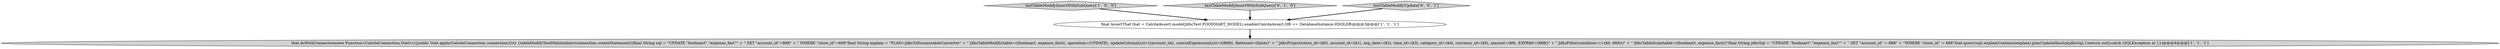 digraph {
0 [style = filled, label = "testTableModifyInsertWithSubQuery['1', '0', '0']", fillcolor = lightgray, shape = diamond image = "AAA0AAABBB1BBB"];
3 [style = filled, label = "testTableModifyInsertWithSubQuery['0', '1', '0']", fillcolor = lightgray, shape = diamond image = "AAA0AAABBB2BBB"];
4 [style = filled, label = "testTableModifyUpdate['0', '0', '1']", fillcolor = lightgray, shape = diamond image = "AAA0AAABBB3BBB"];
1 [style = filled, label = "final AssertThat that = CalciteAssert.model(JdbcTest.FOODMART_MODEL).enable(CalciteAssert.DB == DatabaseInstance.HSQLDB)@@@3@@@['1', '1', '1']", fillcolor = white, shape = ellipse image = "AAA0AAABBB1BBB"];
2 [style = filled, label = "that.doWithConnection(new Function<CalciteConnection,Void>(){public Void apply(CalciteConnection connection){try {tableModifyTestDbInitializer(connection.createStatement())final String sql = \"UPDATE \"foodmart\".\"expense_fact\"\" + \" SET \"account_id\"=888\" + \" WHERE \"store_id\"=666\"final String explain = \"PLAN=JdbcToEnumerableConverter\" + \" JdbcTableModify(table=((foodmart, expense_fact((, operation=(UPDATE(, updateColumnList=((account_id((, sourceExpressionList=((888((, flattened=(false()\" + \" JdbcProject(store_id=($0(, account_id=($1(, exp_date=($2(, time_id=($3(, category_id=($4(, currency_id=($5(, amount=($6(, EXPR$0=(888()\" + \" JdbcFilter(condition=(=($0, 666)()\" + \" JdbcTableScan(table=((foodmart, expense_fact(()\"final String jdbcSql = \"UPDATE \"foodmart\".\"expense_fact\"\" + \" SET \"account_id\" = 888\" + \"WHERE \"store_id\" = 666\"that.query(sql).explainContains(explain).planUpdateHasSql(jdbcSql,1)return null}catch (SQLException e) }})@@@4@@@['1', '1', '1']", fillcolor = lightgray, shape = ellipse image = "AAA0AAABBB1BBB"];
4->1 [style = bold, label=""];
3->1 [style = bold, label=""];
0->1 [style = bold, label=""];
1->2 [style = bold, label=""];
}
